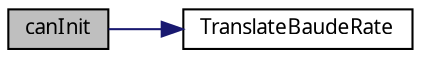 digraph G
{
  edge [fontname="FreeSans.ttf",fontsize=10,labelfontname="FreeSans.ttf",labelfontsize=10];
  node [fontname="FreeSans.ttf",fontsize=10,shape=record];
  rankdir=LR;
  Node1 [label="canInit",height=0.2,width=0.4,color="black", fillcolor="grey75", style="filled" fontcolor="black"];
  Node1 -> Node2 [color="midnightblue",fontsize=10,style="solid",fontname="FreeSans.ttf"];
  Node2 [label="TranslateBaudeRate",height=0.2,width=0.4,color="black", fillcolor="white", style="filled",URL="$can__peak__linux_8c.html#6820d7fa32e6e79d432c6003e4c15c32"];
}

